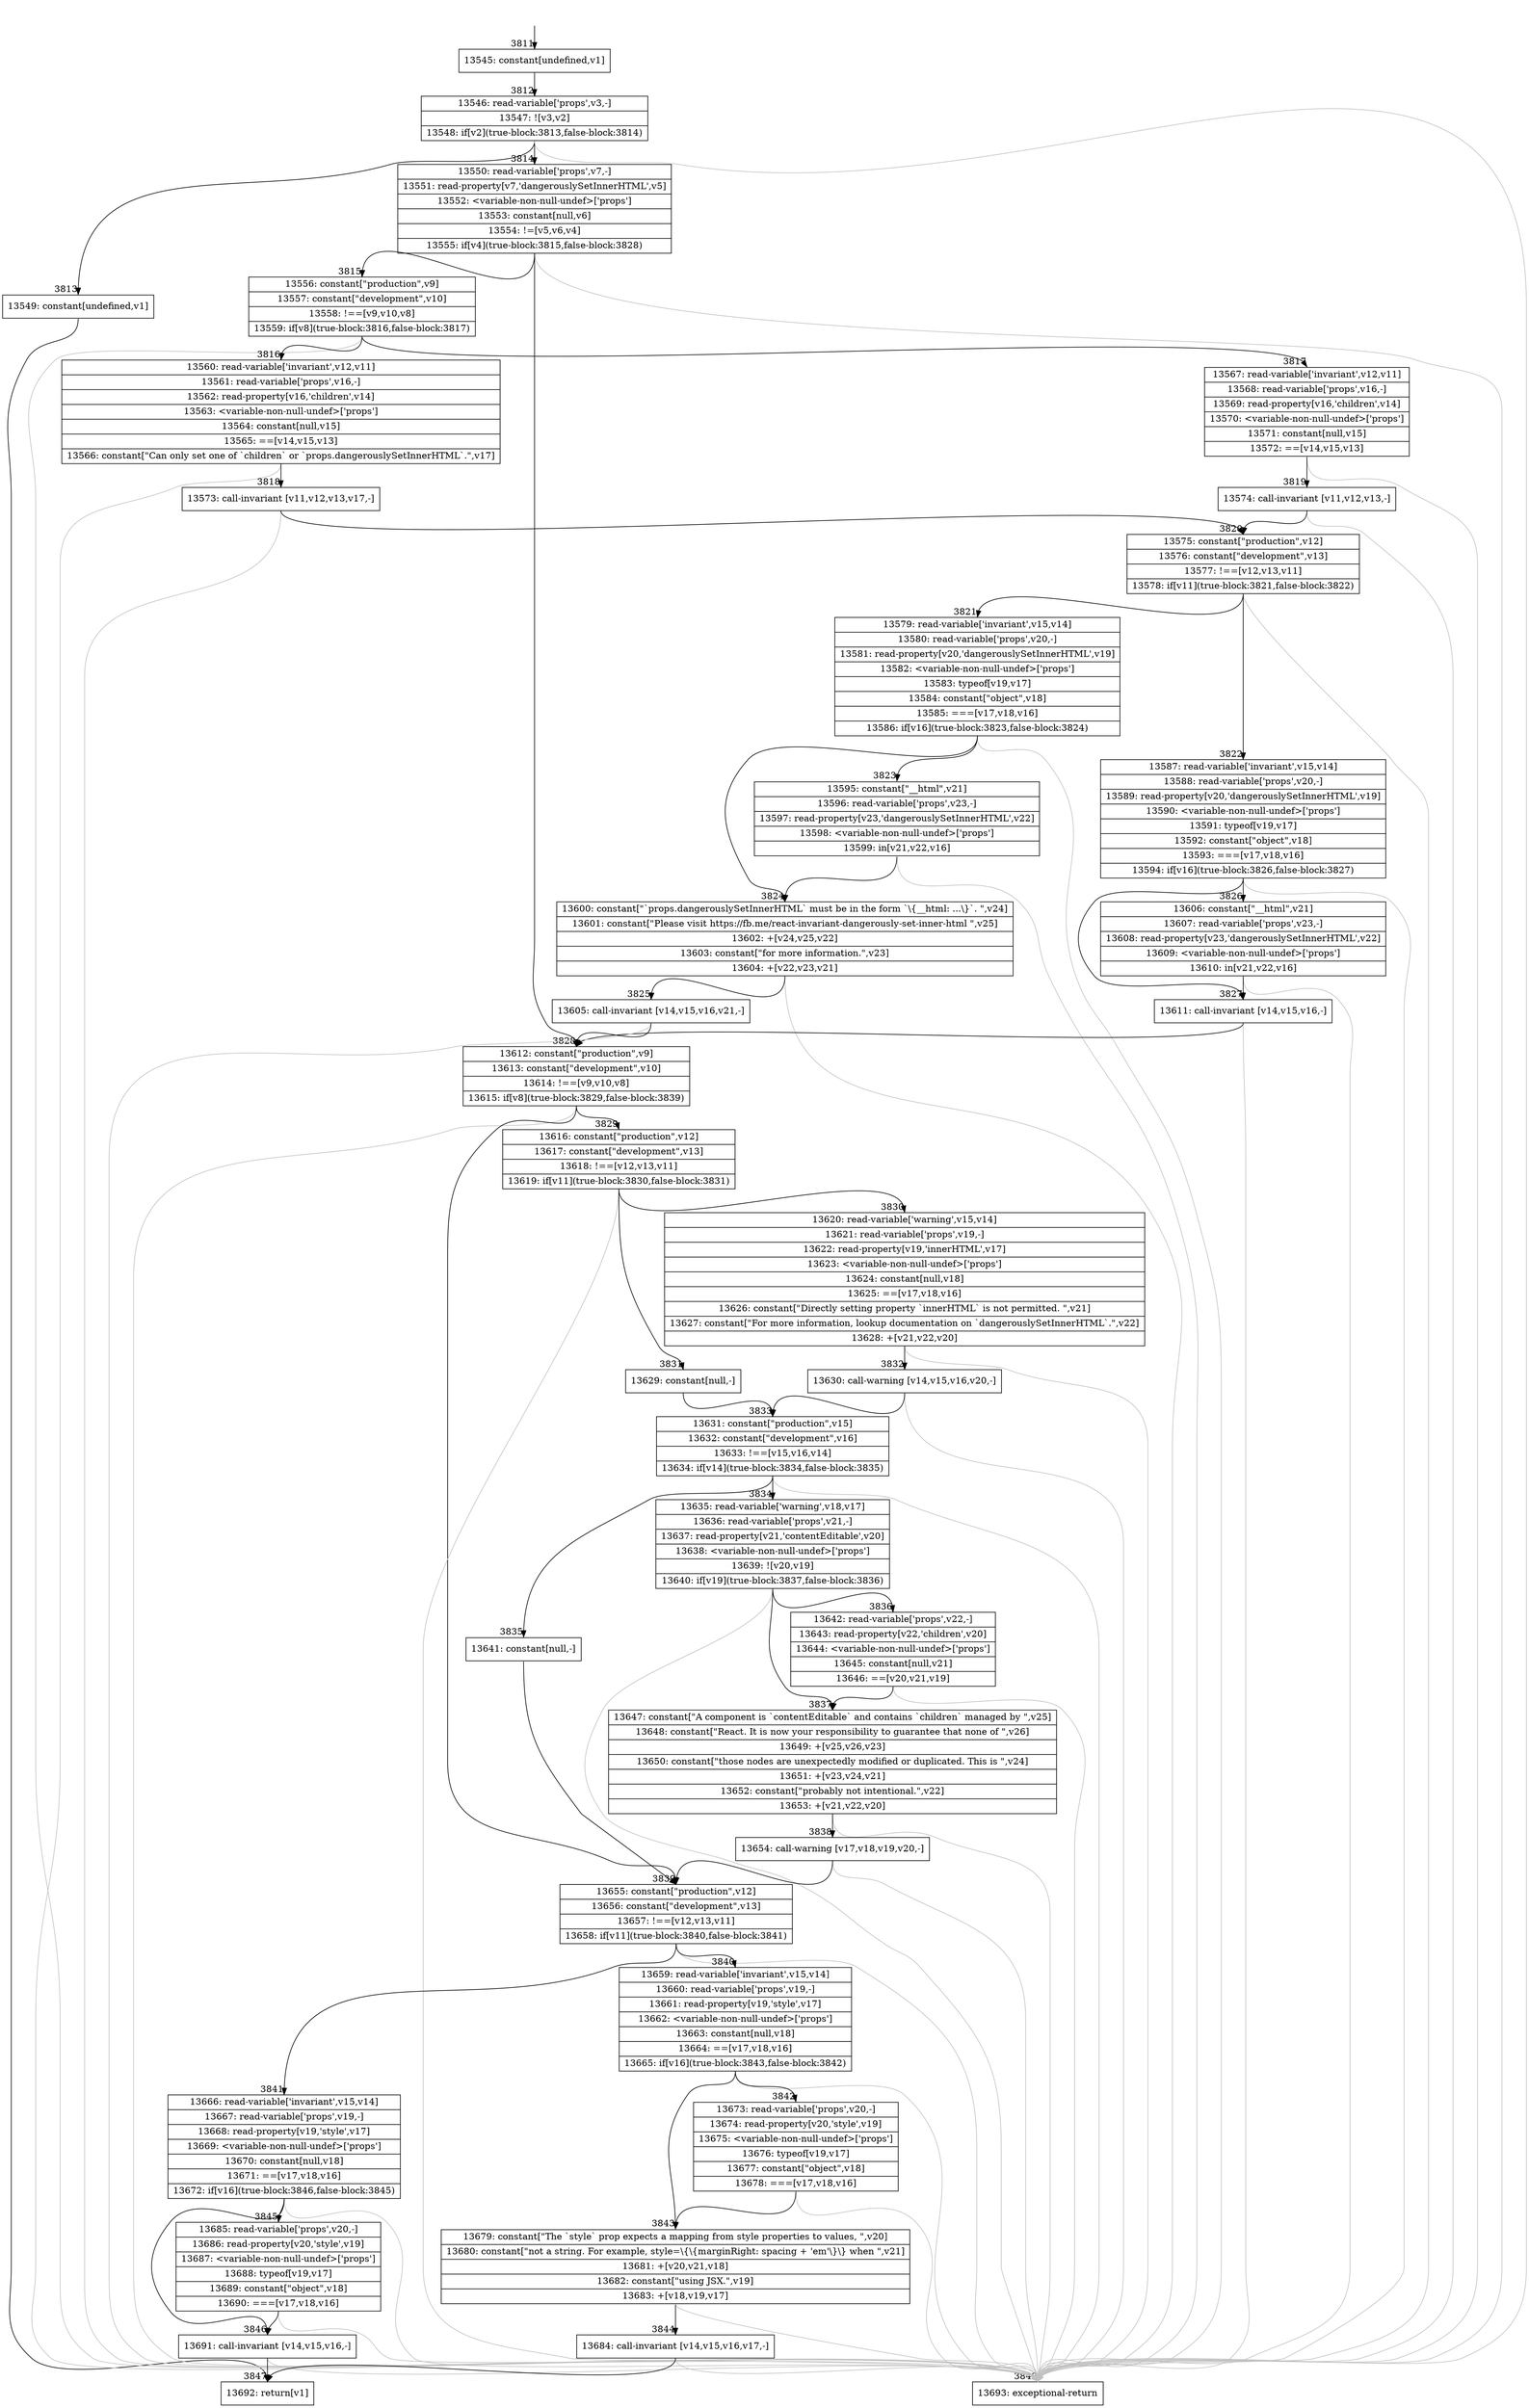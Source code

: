 digraph {
rankdir="TD"
BB_entry265[shape=none,label=""];
BB_entry265 -> BB3811 [tailport=s, headport=n, headlabel="    3811"]
BB3811 [shape=record label="{13545: constant[undefined,v1]}" ] 
BB3811 -> BB3812 [tailport=s, headport=n, headlabel="      3812"]
BB3812 [shape=record label="{13546: read-variable['props',v3,-]|13547: ![v3,v2]|13548: if[v2](true-block:3813,false-block:3814)}" ] 
BB3812 -> BB3813 [tailport=s, headport=n, headlabel="      3813"]
BB3812 -> BB3814 [tailport=s, headport=n, headlabel="      3814"]
BB3812 -> BB3848 [tailport=s, headport=n, color=gray, headlabel="      3848"]
BB3813 [shape=record label="{13549: constant[undefined,v1]}" ] 
BB3813 -> BB3847 [tailport=s, headport=n, headlabel="      3847"]
BB3814 [shape=record label="{13550: read-variable['props',v7,-]|13551: read-property[v7,'dangerouslySetInnerHTML',v5]|13552: \<variable-non-null-undef\>['props']|13553: constant[null,v6]|13554: !=[v5,v6,v4]|13555: if[v4](true-block:3815,false-block:3828)}" ] 
BB3814 -> BB3815 [tailport=s, headport=n, headlabel="      3815"]
BB3814 -> BB3828 [tailport=s, headport=n, headlabel="      3828"]
BB3814 -> BB3848 [tailport=s, headport=n, color=gray]
BB3815 [shape=record label="{13556: constant[\"production\",v9]|13557: constant[\"development\",v10]|13558: !==[v9,v10,v8]|13559: if[v8](true-block:3816,false-block:3817)}" ] 
BB3815 -> BB3816 [tailport=s, headport=n, headlabel="      3816"]
BB3815 -> BB3817 [tailport=s, headport=n, headlabel="      3817"]
BB3815 -> BB3848 [tailport=s, headport=n, color=gray]
BB3816 [shape=record label="{13560: read-variable['invariant',v12,v11]|13561: read-variable['props',v16,-]|13562: read-property[v16,'children',v14]|13563: \<variable-non-null-undef\>['props']|13564: constant[null,v15]|13565: ==[v14,v15,v13]|13566: constant[\"Can only set one of `children` or `props.dangerouslySetInnerHTML`.\",v17]}" ] 
BB3816 -> BB3818 [tailport=s, headport=n, headlabel="      3818"]
BB3816 -> BB3848 [tailport=s, headport=n, color=gray]
BB3817 [shape=record label="{13567: read-variable['invariant',v12,v11]|13568: read-variable['props',v16,-]|13569: read-property[v16,'children',v14]|13570: \<variable-non-null-undef\>['props']|13571: constant[null,v15]|13572: ==[v14,v15,v13]}" ] 
BB3817 -> BB3819 [tailport=s, headport=n, headlabel="      3819"]
BB3817 -> BB3848 [tailport=s, headport=n, color=gray]
BB3818 [shape=record label="{13573: call-invariant [v11,v12,v13,v17,-]}" ] 
BB3818 -> BB3820 [tailport=s, headport=n, headlabel="      3820"]
BB3818 -> BB3848 [tailport=s, headport=n, color=gray]
BB3819 [shape=record label="{13574: call-invariant [v11,v12,v13,-]}" ] 
BB3819 -> BB3820 [tailport=s, headport=n]
BB3819 -> BB3848 [tailport=s, headport=n, color=gray]
BB3820 [shape=record label="{13575: constant[\"production\",v12]|13576: constant[\"development\",v13]|13577: !==[v12,v13,v11]|13578: if[v11](true-block:3821,false-block:3822)}" ] 
BB3820 -> BB3821 [tailport=s, headport=n, headlabel="      3821"]
BB3820 -> BB3822 [tailport=s, headport=n, headlabel="      3822"]
BB3820 -> BB3848 [tailport=s, headport=n, color=gray]
BB3821 [shape=record label="{13579: read-variable['invariant',v15,v14]|13580: read-variable['props',v20,-]|13581: read-property[v20,'dangerouslySetInnerHTML',v19]|13582: \<variable-non-null-undef\>['props']|13583: typeof[v19,v17]|13584: constant[\"object\",v18]|13585: ===[v17,v18,v16]|13586: if[v16](true-block:3823,false-block:3824)}" ] 
BB3821 -> BB3824 [tailport=s, headport=n, headlabel="      3824"]
BB3821 -> BB3823 [tailport=s, headport=n, headlabel="      3823"]
BB3821 -> BB3848 [tailport=s, headport=n, color=gray]
BB3822 [shape=record label="{13587: read-variable['invariant',v15,v14]|13588: read-variable['props',v20,-]|13589: read-property[v20,'dangerouslySetInnerHTML',v19]|13590: \<variable-non-null-undef\>['props']|13591: typeof[v19,v17]|13592: constant[\"object\",v18]|13593: ===[v17,v18,v16]|13594: if[v16](true-block:3826,false-block:3827)}" ] 
BB3822 -> BB3827 [tailport=s, headport=n, headlabel="      3827"]
BB3822 -> BB3826 [tailport=s, headport=n, headlabel="      3826"]
BB3822 -> BB3848 [tailport=s, headport=n, color=gray]
BB3823 [shape=record label="{13595: constant[\"__html\",v21]|13596: read-variable['props',v23,-]|13597: read-property[v23,'dangerouslySetInnerHTML',v22]|13598: \<variable-non-null-undef\>['props']|13599: in[v21,v22,v16]}" ] 
BB3823 -> BB3824 [tailport=s, headport=n]
BB3823 -> BB3848 [tailport=s, headport=n, color=gray]
BB3824 [shape=record label="{13600: constant[\"`props.dangerouslySetInnerHTML` must be in the form `\\\{__html: ...\\\}`. \",v24]|13601: constant[\"Please visit https://fb.me/react-invariant-dangerously-set-inner-html \",v25]|13602: +[v24,v25,v22]|13603: constant[\"for more information.\",v23]|13604: +[v22,v23,v21]}" ] 
BB3824 -> BB3825 [tailport=s, headport=n, headlabel="      3825"]
BB3824 -> BB3848 [tailport=s, headport=n, color=gray]
BB3825 [shape=record label="{13605: call-invariant [v14,v15,v16,v21,-]}" ] 
BB3825 -> BB3828 [tailport=s, headport=n]
BB3825 -> BB3848 [tailport=s, headport=n, color=gray]
BB3826 [shape=record label="{13606: constant[\"__html\",v21]|13607: read-variable['props',v23,-]|13608: read-property[v23,'dangerouslySetInnerHTML',v22]|13609: \<variable-non-null-undef\>['props']|13610: in[v21,v22,v16]}" ] 
BB3826 -> BB3827 [tailport=s, headport=n]
BB3826 -> BB3848 [tailport=s, headport=n, color=gray]
BB3827 [shape=record label="{13611: call-invariant [v14,v15,v16,-]}" ] 
BB3827 -> BB3828 [tailport=s, headport=n]
BB3827 -> BB3848 [tailport=s, headport=n, color=gray]
BB3828 [shape=record label="{13612: constant[\"production\",v9]|13613: constant[\"development\",v10]|13614: !==[v9,v10,v8]|13615: if[v8](true-block:3829,false-block:3839)}" ] 
BB3828 -> BB3829 [tailport=s, headport=n, headlabel="      3829"]
BB3828 -> BB3839 [tailport=s, headport=n, headlabel="      3839"]
BB3828 -> BB3848 [tailport=s, headport=n, color=gray]
BB3829 [shape=record label="{13616: constant[\"production\",v12]|13617: constant[\"development\",v13]|13618: !==[v12,v13,v11]|13619: if[v11](true-block:3830,false-block:3831)}" ] 
BB3829 -> BB3830 [tailport=s, headport=n, headlabel="      3830"]
BB3829 -> BB3831 [tailport=s, headport=n, headlabel="      3831"]
BB3829 -> BB3848 [tailport=s, headport=n, color=gray]
BB3830 [shape=record label="{13620: read-variable['warning',v15,v14]|13621: read-variable['props',v19,-]|13622: read-property[v19,'innerHTML',v17]|13623: \<variable-non-null-undef\>['props']|13624: constant[null,v18]|13625: ==[v17,v18,v16]|13626: constant[\"Directly setting property `innerHTML` is not permitted. \",v21]|13627: constant[\"For more information, lookup documentation on `dangerouslySetInnerHTML`.\",v22]|13628: +[v21,v22,v20]}" ] 
BB3830 -> BB3832 [tailport=s, headport=n, headlabel="      3832"]
BB3830 -> BB3848 [tailport=s, headport=n, color=gray]
BB3831 [shape=record label="{13629: constant[null,-]}" ] 
BB3831 -> BB3833 [tailport=s, headport=n, headlabel="      3833"]
BB3832 [shape=record label="{13630: call-warning [v14,v15,v16,v20,-]}" ] 
BB3832 -> BB3833 [tailport=s, headport=n]
BB3832 -> BB3848 [tailport=s, headport=n, color=gray]
BB3833 [shape=record label="{13631: constant[\"production\",v15]|13632: constant[\"development\",v16]|13633: !==[v15,v16,v14]|13634: if[v14](true-block:3834,false-block:3835)}" ] 
BB3833 -> BB3834 [tailport=s, headport=n, headlabel="      3834"]
BB3833 -> BB3835 [tailport=s, headport=n, headlabel="      3835"]
BB3833 -> BB3848 [tailport=s, headport=n, color=gray]
BB3834 [shape=record label="{13635: read-variable['warning',v18,v17]|13636: read-variable['props',v21,-]|13637: read-property[v21,'contentEditable',v20]|13638: \<variable-non-null-undef\>['props']|13639: ![v20,v19]|13640: if[v19](true-block:3837,false-block:3836)}" ] 
BB3834 -> BB3837 [tailport=s, headport=n, headlabel="      3837"]
BB3834 -> BB3836 [tailport=s, headport=n, headlabel="      3836"]
BB3834 -> BB3848 [tailport=s, headport=n, color=gray]
BB3835 [shape=record label="{13641: constant[null,-]}" ] 
BB3835 -> BB3839 [tailport=s, headport=n]
BB3836 [shape=record label="{13642: read-variable['props',v22,-]|13643: read-property[v22,'children',v20]|13644: \<variable-non-null-undef\>['props']|13645: constant[null,v21]|13646: ==[v20,v21,v19]}" ] 
BB3836 -> BB3837 [tailport=s, headport=n]
BB3836 -> BB3848 [tailport=s, headport=n, color=gray]
BB3837 [shape=record label="{13647: constant[\"A component is `contentEditable` and contains `children` managed by \",v25]|13648: constant[\"React. It is now your responsibility to guarantee that none of \",v26]|13649: +[v25,v26,v23]|13650: constant[\"those nodes are unexpectedly modified or duplicated. This is \",v24]|13651: +[v23,v24,v21]|13652: constant[\"probably not intentional.\",v22]|13653: +[v21,v22,v20]}" ] 
BB3837 -> BB3838 [tailport=s, headport=n, headlabel="      3838"]
BB3837 -> BB3848 [tailport=s, headport=n, color=gray]
BB3838 [shape=record label="{13654: call-warning [v17,v18,v19,v20,-]}" ] 
BB3838 -> BB3839 [tailport=s, headport=n]
BB3838 -> BB3848 [tailport=s, headport=n, color=gray]
BB3839 [shape=record label="{13655: constant[\"production\",v12]|13656: constant[\"development\",v13]|13657: !==[v12,v13,v11]|13658: if[v11](true-block:3840,false-block:3841)}" ] 
BB3839 -> BB3840 [tailport=s, headport=n, headlabel="      3840"]
BB3839 -> BB3841 [tailport=s, headport=n, headlabel="      3841"]
BB3839 -> BB3848 [tailport=s, headport=n, color=gray]
BB3840 [shape=record label="{13659: read-variable['invariant',v15,v14]|13660: read-variable['props',v19,-]|13661: read-property[v19,'style',v17]|13662: \<variable-non-null-undef\>['props']|13663: constant[null,v18]|13664: ==[v17,v18,v16]|13665: if[v16](true-block:3843,false-block:3842)}" ] 
BB3840 -> BB3843 [tailport=s, headport=n, headlabel="      3843"]
BB3840 -> BB3842 [tailport=s, headport=n, headlabel="      3842"]
BB3840 -> BB3848 [tailport=s, headport=n, color=gray]
BB3841 [shape=record label="{13666: read-variable['invariant',v15,v14]|13667: read-variable['props',v19,-]|13668: read-property[v19,'style',v17]|13669: \<variable-non-null-undef\>['props']|13670: constant[null,v18]|13671: ==[v17,v18,v16]|13672: if[v16](true-block:3846,false-block:3845)}" ] 
BB3841 -> BB3846 [tailport=s, headport=n, headlabel="      3846"]
BB3841 -> BB3845 [tailport=s, headport=n, headlabel="      3845"]
BB3841 -> BB3848 [tailport=s, headport=n, color=gray]
BB3842 [shape=record label="{13673: read-variable['props',v20,-]|13674: read-property[v20,'style',v19]|13675: \<variable-non-null-undef\>['props']|13676: typeof[v19,v17]|13677: constant[\"object\",v18]|13678: ===[v17,v18,v16]}" ] 
BB3842 -> BB3843 [tailport=s, headport=n]
BB3842 -> BB3848 [tailport=s, headport=n, color=gray]
BB3843 [shape=record label="{13679: constant[\"The `style` prop expects a mapping from style properties to values, \",v20]|13680: constant[\"not a string. For example, style=\\\{\\\{marginRight: spacing + 'em'\\\}\\\} when \",v21]|13681: +[v20,v21,v18]|13682: constant[\"using JSX.\",v19]|13683: +[v18,v19,v17]}" ] 
BB3843 -> BB3844 [tailport=s, headport=n, headlabel="      3844"]
BB3843 -> BB3848 [tailport=s, headport=n, color=gray]
BB3844 [shape=record label="{13684: call-invariant [v14,v15,v16,v17,-]}" ] 
BB3844 -> BB3847 [tailport=s, headport=n]
BB3844 -> BB3848 [tailport=s, headport=n, color=gray]
BB3845 [shape=record label="{13685: read-variable['props',v20,-]|13686: read-property[v20,'style',v19]|13687: \<variable-non-null-undef\>['props']|13688: typeof[v19,v17]|13689: constant[\"object\",v18]|13690: ===[v17,v18,v16]}" ] 
BB3845 -> BB3846 [tailport=s, headport=n]
BB3845 -> BB3848 [tailport=s, headport=n, color=gray]
BB3846 [shape=record label="{13691: call-invariant [v14,v15,v16,-]}" ] 
BB3846 -> BB3847 [tailport=s, headport=n]
BB3846 -> BB3848 [tailport=s, headport=n, color=gray]
BB3847 [shape=record label="{13692: return[v1]}" ] 
BB3848 [shape=record label="{13693: exceptional-return}" ] 
//#$~ 7539
}
